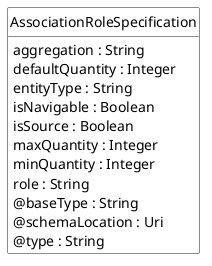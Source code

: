 @startuml
hide circle
hide methods
hide stereotype
show <<Enumeration>> stereotype
skinparam class {
   BackgroundColor<<Enumeration>> #E6F5F7
   BackgroundColor<<Ref>> #FFFFE0
   BackgroundColor<<Pivot>> #FFFFFFF
   BackgroundColor<<SimpleType>> #E2F0DA
   BackgroundColor #FCF2E3
}

class AssociationRoleSpecification <<Pivot>> {
    aggregation : String
    defaultQuantity : Integer
    entityType : String
    isNavigable : Boolean
    isSource : Boolean
    maxQuantity : Integer
    minQuantity : Integer
    role : String
    @baseType : String
    @schemaLocation : Uri
    @type : String
}


@enduml
